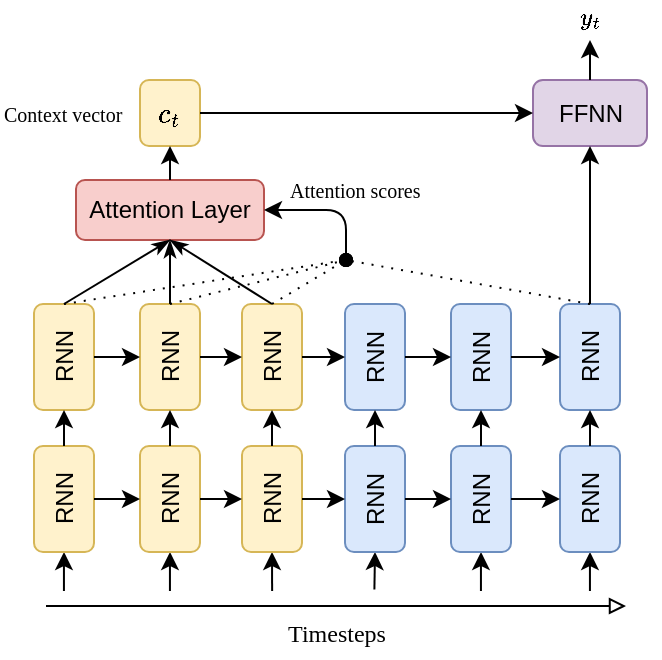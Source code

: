 <mxfile pages="1" version="11.2.8" type="github"><diagram id="mNvA7_34ZhxDh4VkclQN" name="Page-1"><mxGraphModel dx="813" dy="435" grid="1" gridSize="10" guides="1" tooltips="1" connect="1" arrows="1" fold="1" page="1" pageScale="1" pageWidth="850" pageHeight="1100" math="1" shadow="0"><root><mxCell id="0"/><mxCell id="1" parent="0"/><mxCell id="_nUqMNJ9ulPQI2ODcKf7-13" value="" style="endArrow=classic;html=1;exitX=0.498;exitY=-0.001;exitDx=0;exitDy=0;exitPerimeter=0;entryX=0;entryY=0.5;entryDx=0;entryDy=0;" parent="1" target="lKFW-4MaCTv4oDSXfOOm-2" edge="1"><mxGeometry width="50" height="50" relative="1" as="geometry"><mxPoint x="228.96" y="675.48" as="sourcePoint"/><mxPoint x="272.5" y="714.5" as="targetPoint"/></mxGeometry></mxCell><mxCell id="_nUqMNJ9ulPQI2ODcKf7-14" value="" style="endArrow=classic;html=1;exitX=0.498;exitY=-0.003;exitDx=0;exitDy=0;exitPerimeter=0;entryX=0;entryY=0.5;entryDx=0;entryDy=0;" parent="1" target="lKFW-4MaCTv4oDSXfOOm-3" edge="1"><mxGeometry width="50" height="50" relative="1" as="geometry"><mxPoint x="281.96" y="675.44" as="sourcePoint"/><mxPoint x="322.5" y="774.5" as="targetPoint"/></mxGeometry></mxCell><mxCell id="_nUqMNJ9ulPQI2ODcKf7-15" value="" style="endArrow=classic;html=1;exitX=0.503;exitY=-0.003;exitDx=0;exitDy=0;exitPerimeter=0;entryX=0;entryY=0.5;entryDx=0;entryDy=0;" parent="1" target="lKFW-4MaCTv4oDSXfOOm-4" edge="1"><mxGeometry width="50" height="50" relative="1" as="geometry"><mxPoint x="333.06" y="675.44" as="sourcePoint"/><mxPoint x="342.5" y="774.5" as="targetPoint"/></mxGeometry></mxCell><mxCell id="_nUqMNJ9ulPQI2ODcKf7-21" value="" style="endArrow=block;html=1;endFill=0;" parent="1" edge="1"><mxGeometry width="50" height="50" relative="1" as="geometry"><mxPoint x="220" y="683" as="sourcePoint"/><mxPoint x="510" y="683" as="targetPoint"/></mxGeometry></mxCell><mxCell id="_nUqMNJ9ulPQI2ODcKf7-22" value="Timesteps" style="text;html=1;resizable=0;points=[];autosize=1;align=center;verticalAlign=middle;spacingTop=-4;fontFamily=Georgia;" parent="1" vertex="1"><mxGeometry x="329.5" y="689" width="70" height="20" as="geometry"/></mxCell><mxCell id="lKFW-4MaCTv4oDSXfOOm-2" value="RNN" style="rounded=1;whiteSpace=wrap;html=1;fillColor=#fff2cc;strokeColor=#d6b656;shadow=0;glass=0;comic=0;rotation=-90;" parent="1" vertex="1"><mxGeometry x="202.5" y="614.5" width="53" height="30" as="geometry"/></mxCell><mxCell id="lKFW-4MaCTv4oDSXfOOm-3" value="RNN" style="rounded=1;whiteSpace=wrap;html=1;fillColor=#fff2cc;strokeColor=#d6b656;shadow=0;glass=0;comic=0;rotation=-90;" parent="1" vertex="1"><mxGeometry x="255.5" y="614.5" width="53" height="30" as="geometry"/></mxCell><mxCell id="lKFW-4MaCTv4oDSXfOOm-4" value="RNN" style="rounded=1;whiteSpace=wrap;html=1;fillColor=#fff2cc;strokeColor=#d6b656;shadow=0;glass=0;comic=0;rotation=-90;" parent="1" vertex="1"><mxGeometry x="306.5" y="614.5" width="53" height="30" as="geometry"/></mxCell><mxCell id="lKFW-4MaCTv4oDSXfOOm-9" value="" style="endArrow=classic;html=1;exitX=0.5;exitY=1;exitDx=0;exitDy=0;entryX=0.5;entryY=0;entryDx=0;entryDy=0;" parent="1" source="lKFW-4MaCTv4oDSXfOOm-2" target="lKFW-4MaCTv4oDSXfOOm-3" edge="1"><mxGeometry width="50" height="50" relative="1" as="geometry"><mxPoint x="203.0" y="639.5" as="sourcePoint"/><mxPoint x="224" y="639.5" as="targetPoint"/></mxGeometry></mxCell><mxCell id="lKFW-4MaCTv4oDSXfOOm-10" value="" style="endArrow=classic;html=1;exitX=0.5;exitY=1;exitDx=0;exitDy=0;entryX=0.5;entryY=0;entryDx=0;entryDy=0;" parent="1" source="lKFW-4MaCTv4oDSXfOOm-3" target="lKFW-4MaCTv4oDSXfOOm-4" edge="1"><mxGeometry width="50" height="50" relative="1" as="geometry"><mxPoint x="211.0" y="649.5" as="sourcePoint"/><mxPoint x="232" y="649.5" as="targetPoint"/></mxGeometry></mxCell><mxCell id="lKFW-4MaCTv4oDSXfOOm-12" value="RNN" style="rounded=1;whiteSpace=wrap;html=1;fillColor=#fff2cc;strokeColor=#d6b656;shadow=0;glass=0;comic=0;rotation=-90;" parent="1" vertex="1"><mxGeometry x="202.5" y="543.5" width="53" height="30" as="geometry"/></mxCell><mxCell id="lKFW-4MaCTv4oDSXfOOm-14" value="RNN" style="rounded=1;whiteSpace=wrap;html=1;fillColor=#fff2cc;strokeColor=#d6b656;shadow=0;glass=0;comic=0;rotation=-90;" parent="1" vertex="1"><mxGeometry x="255.5" y="543.5" width="53" height="30" as="geometry"/></mxCell><mxCell id="lKFW-4MaCTv4oDSXfOOm-18" value="RNN" style="rounded=1;whiteSpace=wrap;html=1;fillColor=#fff2cc;strokeColor=#d6b656;shadow=0;glass=0;comic=0;rotation=-90;" parent="1" vertex="1"><mxGeometry x="306.5" y="543.5" width="53" height="30" as="geometry"/></mxCell><mxCell id="lKFW-4MaCTv4oDSXfOOm-25" value="" style="endArrow=classic;html=1;entryX=0;entryY=0.5;entryDx=0;entryDy=0;exitX=1;exitY=0.5;exitDx=0;exitDy=0;" parent="1" source="lKFW-4MaCTv4oDSXfOOm-2" target="lKFW-4MaCTv4oDSXfOOm-12" edge="1"><mxGeometry width="50" height="50" relative="1" as="geometry"><mxPoint x="22.5" y="793.5" as="sourcePoint"/><mxPoint x="72.5" y="743.5" as="targetPoint"/></mxGeometry></mxCell><mxCell id="lKFW-4MaCTv4oDSXfOOm-26" value="" style="endArrow=classic;html=1;entryX=0;entryY=0.5;entryDx=0;entryDy=0;exitX=1;exitY=0.5;exitDx=0;exitDy=0;" parent="1" source="lKFW-4MaCTv4oDSXfOOm-3" target="lKFW-4MaCTv4oDSXfOOm-14" edge="1"><mxGeometry width="50" height="50" relative="1" as="geometry"><mxPoint x="237" y="613" as="sourcePoint"/><mxPoint x="237" y="595" as="targetPoint"/></mxGeometry></mxCell><mxCell id="lKFW-4MaCTv4oDSXfOOm-27" value="" style="endArrow=classic;html=1;entryX=0;entryY=0.5;entryDx=0;entryDy=0;exitX=1;exitY=0.5;exitDx=0;exitDy=0;" parent="1" source="lKFW-4MaCTv4oDSXfOOm-4" target="lKFW-4MaCTv4oDSXfOOm-18" edge="1"><mxGeometry width="50" height="50" relative="1" as="geometry"><mxPoint x="245" y="623" as="sourcePoint"/><mxPoint x="245" y="605" as="targetPoint"/></mxGeometry></mxCell><mxCell id="lKFW-4MaCTv4oDSXfOOm-38" value="" style="endArrow=classic;html=1;entryX=0.5;entryY=0;entryDx=0;entryDy=0;exitX=0.5;exitY=1;exitDx=0;exitDy=0;" parent="1" source="lKFW-4MaCTv4oDSXfOOm-14" target="lKFW-4MaCTv4oDSXfOOm-18" edge="1"><mxGeometry width="50" height="50" relative="1" as="geometry"><mxPoint x="262.5" y="532.5" as="sourcePoint"/><mxPoint x="262.5" y="513.5" as="targetPoint"/></mxGeometry></mxCell><mxCell id="lKFW-4MaCTv4oDSXfOOm-39" value="" style="endArrow=classic;html=1;entryX=0.5;entryY=0;entryDx=0;entryDy=0;exitX=0.5;exitY=1;exitDx=0;exitDy=0;" parent="1" source="lKFW-4MaCTv4oDSXfOOm-12" target="lKFW-4MaCTv4oDSXfOOm-14" edge="1"><mxGeometry width="50" height="50" relative="1" as="geometry"><mxPoint x="238" y="520" as="sourcePoint"/><mxPoint x="238" y="501.0" as="targetPoint"/></mxGeometry></mxCell><mxCell id="lKFW-4MaCTv4oDSXfOOm-90" value="" style="endArrow=classic;html=1;exitX=0.495;exitY=-0.04;exitDx=0;exitDy=0;exitPerimeter=0;entryX=0;entryY=0.5;entryDx=0;entryDy=0;" parent="1" target="lKFW-4MaCTv4oDSXfOOm-94" edge="1"><mxGeometry width="50" height="50" relative="1" as="geometry"><mxPoint x="384.2" y="674.7" as="sourcePoint"/><mxPoint x="402.412" y="716" as="targetPoint"/></mxGeometry></mxCell><mxCell id="lKFW-4MaCTv4oDSXfOOm-91" value="" style="endArrow=classic;html=1;exitX=0.498;exitY=-0.001;exitDx=0;exitDy=0;exitPerimeter=0;entryX=0;entryY=0.5;entryDx=0;entryDy=0;" parent="1" target="lKFW-4MaCTv4oDSXfOOm-95" edge="1"><mxGeometry width="50" height="50" relative="1" as="geometry"><mxPoint x="437.46" y="675.48" as="sourcePoint"/><mxPoint x="482.5" y="716" as="targetPoint"/></mxGeometry></mxCell><mxCell id="lKFW-4MaCTv4oDSXfOOm-92" value="" style="endArrow=classic;html=1;exitX=0.498;exitY=-0.003;exitDx=0;exitDy=0;exitPerimeter=0;entryX=0;entryY=0.5;entryDx=0;entryDy=0;" parent="1" target="lKFW-4MaCTv4oDSXfOOm-96" edge="1"><mxGeometry width="50" height="50" relative="1" as="geometry"><mxPoint x="491.96" y="675.44" as="sourcePoint"/><mxPoint x="532.5" y="776" as="targetPoint"/></mxGeometry></mxCell><mxCell id="lKFW-4MaCTv4oDSXfOOm-94" value="RNN" style="rounded=1;whiteSpace=wrap;html=1;fillColor=#dae8fc;strokeColor=#6c8ebf;shadow=0;glass=0;comic=0;rotation=-90;" parent="1" vertex="1"><mxGeometry x="358" y="614.5" width="53" height="30" as="geometry"/></mxCell><mxCell id="lKFW-4MaCTv4oDSXfOOm-95" value="RNN" style="rounded=1;whiteSpace=wrap;html=1;fillColor=#dae8fc;strokeColor=#6c8ebf;shadow=0;glass=0;comic=0;rotation=-90;" parent="1" vertex="1"><mxGeometry x="411" y="614.5" width="53" height="30" as="geometry"/></mxCell><mxCell id="lKFW-4MaCTv4oDSXfOOm-96" value="RNN" style="rounded=1;whiteSpace=wrap;html=1;fillColor=#dae8fc;strokeColor=#6c8ebf;shadow=0;glass=0;comic=0;rotation=-90;" parent="1" vertex="1"><mxGeometry x="465.5" y="614.5" width="53" height="30" as="geometry"/></mxCell><mxCell id="lKFW-4MaCTv4oDSXfOOm-98" value="" style="endArrow=classic;html=1;exitX=0.5;exitY=1;exitDx=0;exitDy=0;entryX=0.5;entryY=0;entryDx=0;entryDy=0;" parent="1" source="lKFW-4MaCTv4oDSXfOOm-94" target="lKFW-4MaCTv4oDSXfOOm-95" edge="1"><mxGeometry width="50" height="50" relative="1" as="geometry"><mxPoint x="322.5" y="796" as="sourcePoint"/><mxPoint x="372.5" y="746" as="targetPoint"/></mxGeometry></mxCell><mxCell id="lKFW-4MaCTv4oDSXfOOm-99" value="" style="endArrow=classic;html=1;exitX=0.5;exitY=1;exitDx=0;exitDy=0;entryX=0.5;entryY=0;entryDx=0;entryDy=0;" parent="1" source="lKFW-4MaCTv4oDSXfOOm-95" target="lKFW-4MaCTv4oDSXfOOm-96" edge="1"><mxGeometry width="50" height="50" relative="1" as="geometry"><mxPoint x="413.0" y="641" as="sourcePoint"/><mxPoint x="434" y="641" as="targetPoint"/></mxGeometry></mxCell><mxCell id="lKFW-4MaCTv4oDSXfOOm-101" value="RNN" style="rounded=1;whiteSpace=wrap;html=1;fillColor=#dae8fc;strokeColor=#6c8ebf;shadow=0;glass=0;comic=0;rotation=-90;" parent="1" vertex="1"><mxGeometry x="358" y="543.5" width="53" height="30" as="geometry"/></mxCell><mxCell id="lKFW-4MaCTv4oDSXfOOm-102" value="RNN" style="rounded=1;whiteSpace=wrap;html=1;fillColor=#dae8fc;strokeColor=#6c8ebf;shadow=0;glass=0;comic=0;rotation=-90;" parent="1" vertex="1"><mxGeometry x="411" y="543.5" width="53" height="30" as="geometry"/></mxCell><mxCell id="lKFW-4MaCTv4oDSXfOOm-104" value="RNN" style="rounded=1;whiteSpace=wrap;html=1;fillColor=#dae8fc;strokeColor=#6c8ebf;shadow=0;glass=0;comic=0;rotation=-90;" parent="1" vertex="1"><mxGeometry x="465.5" y="543.5" width="53" height="30" as="geometry"/></mxCell><mxCell id="lKFW-4MaCTv4oDSXfOOm-109" value="" style="endArrow=classic;html=1;entryX=0;entryY=0.5;entryDx=0;entryDy=0;exitX=1;exitY=0.5;exitDx=0;exitDy=0;" parent="1" source="lKFW-4MaCTv4oDSXfOOm-94" target="lKFW-4MaCTv4oDSXfOOm-101" edge="1"><mxGeometry width="50" height="50" relative="1" as="geometry"><mxPoint x="232.5" y="795" as="sourcePoint"/><mxPoint x="282.5" y="745" as="targetPoint"/></mxGeometry></mxCell><mxCell id="lKFW-4MaCTv4oDSXfOOm-111" value="" style="endArrow=classic;html=1;entryX=0;entryY=0.5;entryDx=0;entryDy=0;exitX=1;exitY=0.5;exitDx=0;exitDy=0;" parent="1" source="lKFW-4MaCTv4oDSXfOOm-95" target="lKFW-4MaCTv4oDSXfOOm-102" edge="1"><mxGeometry width="50" height="50" relative="1" as="geometry"><mxPoint x="232.5" y="795" as="sourcePoint"/><mxPoint x="282.5" y="745" as="targetPoint"/></mxGeometry></mxCell><mxCell id="lKFW-4MaCTv4oDSXfOOm-112" value="" style="endArrow=classic;html=1;entryX=0;entryY=0.5;entryDx=0;entryDy=0;exitX=1;exitY=0.5;exitDx=0;exitDy=0;" parent="1" source="lKFW-4MaCTv4oDSXfOOm-96" target="lKFW-4MaCTv4oDSXfOOm-104" edge="1"><mxGeometry width="50" height="50" relative="1" as="geometry"><mxPoint x="447" y="614.5" as="sourcePoint"/><mxPoint x="447" y="596.5" as="targetPoint"/></mxGeometry></mxCell><mxCell id="lKFW-4MaCTv4oDSXfOOm-121" value="" style="endArrow=classic;html=1;entryX=0.5;entryY=0;entryDx=0;entryDy=0;exitX=0.5;exitY=1;exitDx=0;exitDy=0;" parent="1" source="lKFW-4MaCTv4oDSXfOOm-101" target="lKFW-4MaCTv4oDSXfOOm-102" edge="1"><mxGeometry width="50" height="50" relative="1" as="geometry"><mxPoint x="428" y="501.5" as="sourcePoint"/><mxPoint x="428" y="482.5" as="targetPoint"/></mxGeometry></mxCell><mxCell id="lKFW-4MaCTv4oDSXfOOm-123" value="" style="endArrow=classic;html=1;entryX=0.5;entryY=0;entryDx=0;entryDy=0;exitX=0.5;exitY=1;exitDx=0;exitDy=0;" parent="1" source="lKFW-4MaCTv4oDSXfOOm-102" target="lKFW-4MaCTv4oDSXfOOm-104" edge="1"><mxGeometry width="50" height="50" relative="1" as="geometry"><mxPoint x="448" y="521.5" as="sourcePoint"/><mxPoint x="448" y="502.5" as="targetPoint"/></mxGeometry></mxCell><mxCell id="lKFW-4MaCTv4oDSXfOOm-138" value="" style="endArrow=classic;html=1;exitX=0.5;exitY=1;exitDx=0;exitDy=0;entryX=0.5;entryY=0;entryDx=0;entryDy=0;" parent="1" source="lKFW-4MaCTv4oDSXfOOm-4" target="lKFW-4MaCTv4oDSXfOOm-94" edge="1"><mxGeometry width="50" height="50" relative="1" as="geometry"><mxPoint x="160" y="790" as="sourcePoint"/><mxPoint x="210" y="740" as="targetPoint"/></mxGeometry></mxCell><mxCell id="lKFW-4MaCTv4oDSXfOOm-139" value="" style="endArrow=classic;html=1;exitX=0.5;exitY=1;exitDx=0;exitDy=0;entryX=0.5;entryY=0;entryDx=0;entryDy=0;" parent="1" source="lKFW-4MaCTv4oDSXfOOm-18" target="lKFW-4MaCTv4oDSXfOOm-101" edge="1"><mxGeometry width="50" height="50" relative="1" as="geometry"><mxPoint x="358" y="639.5" as="sourcePoint"/><mxPoint x="379.5" y="639.5" as="targetPoint"/></mxGeometry></mxCell><mxCell id="Pk3oVHjxTpcsGzgy1pRq-3" value="Attention Layer" style="rounded=1;whiteSpace=wrap;html=1;fillColor=#f8cecc;strokeColor=#b85450;shadow=0;glass=0;comic=0;rotation=0;" parent="1" vertex="1"><mxGeometry x="235" y="470" width="94" height="30" as="geometry"/></mxCell><mxCell id="Pk3oVHjxTpcsGzgy1pRq-5" value="" style="endArrow=classicThin;html=1;entryX=0.5;entryY=1;entryDx=0;entryDy=0;exitX=1;exitY=0.5;exitDx=0;exitDy=0;endFill=1;" parent="1" source="lKFW-4MaCTv4oDSXfOOm-12" target="Pk3oVHjxTpcsGzgy1pRq-3" edge="1"><mxGeometry width="50" height="50" relative="1" as="geometry"><mxPoint x="188" y="542" as="sourcePoint"/><mxPoint x="265.5" y="500" as="targetPoint"/></mxGeometry></mxCell><mxCell id="Pk3oVHjxTpcsGzgy1pRq-6" value="" style="endArrow=classicThin;html=1;entryX=0.5;entryY=1;entryDx=0;entryDy=0;exitX=1;exitY=0.5;exitDx=0;exitDy=0;endFill=1;" parent="1" source="lKFW-4MaCTv4oDSXfOOm-14" target="Pk3oVHjxTpcsGzgy1pRq-3" edge="1"><mxGeometry width="50" height="50" relative="1" as="geometry"><mxPoint x="198" y="552" as="sourcePoint"/><mxPoint x="275.5" y="510" as="targetPoint"/></mxGeometry></mxCell><mxCell id="Pk3oVHjxTpcsGzgy1pRq-7" value="" style="endArrow=classicThin;html=1;entryX=0.5;entryY=1;entryDx=0;entryDy=0;exitX=1;exitY=0.5;exitDx=0;exitDy=0;endFill=1;" parent="1" source="lKFW-4MaCTv4oDSXfOOm-18" target="Pk3oVHjxTpcsGzgy1pRq-3" edge="1"><mxGeometry width="50" height="50" relative="1" as="geometry"><mxPoint x="208" y="562" as="sourcePoint"/><mxPoint x="285.5" y="520" as="targetPoint"/></mxGeometry></mxCell><mxCell id="Pk3oVHjxTpcsGzgy1pRq-8" value="$$c_{t}$$" style="rounded=1;whiteSpace=wrap;html=1;fillColor=#fff2cc;strokeColor=#d6b656;shadow=0;glass=0;comic=0;rotation=0;" parent="1" vertex="1"><mxGeometry x="267" y="420" width="30" height="33" as="geometry"/></mxCell><mxCell id="Pk3oVHjxTpcsGzgy1pRq-12" value="" style="endArrow=classic;html=1;entryX=0.5;entryY=1;entryDx=0;entryDy=0;exitX=0.5;exitY=0;exitDx=0;exitDy=0;" parent="1" source="Pk3oVHjxTpcsGzgy1pRq-3" target="Pk3oVHjxTpcsGzgy1pRq-8" edge="1"><mxGeometry width="50" height="50" relative="1" as="geometry"><mxPoint x="170" y="790" as="sourcePoint"/><mxPoint x="220" y="740" as="targetPoint"/></mxGeometry></mxCell><mxCell id="Pk3oVHjxTpcsGzgy1pRq-13" value="" style="endArrow=oval;html=1;exitX=1;exitY=0.5;exitDx=0;exitDy=0;dashed=1;dashPattern=1 4;endFill=1;" parent="1" source="lKFW-4MaCTv4oDSXfOOm-12" edge="1"><mxGeometry width="50" height="50" relative="1" as="geometry"><mxPoint x="130" y="550" as="sourcePoint"/><mxPoint x="370" y="510" as="targetPoint"/></mxGeometry></mxCell><mxCell id="Pk3oVHjxTpcsGzgy1pRq-15" value="" style="endArrow=oval;html=1;exitX=1;exitY=0.5;exitDx=0;exitDy=0;dashed=1;dashPattern=1 4;endFill=1;" parent="1" source="lKFW-4MaCTv4oDSXfOOm-14" edge="1"><mxGeometry width="50" height="50" relative="1" as="geometry"><mxPoint x="110" y="600" as="sourcePoint"/><mxPoint x="370" y="510" as="targetPoint"/></mxGeometry></mxCell><mxCell id="Pk3oVHjxTpcsGzgy1pRq-16" value="" style="endArrow=oval;html=1;exitX=1;exitY=0.5;exitDx=0;exitDy=0;dashed=1;dashPattern=1 4;endFill=1;" parent="1" source="lKFW-4MaCTv4oDSXfOOm-18" edge="1"><mxGeometry width="50" height="50" relative="1" as="geometry"><mxPoint x="120" y="580" as="sourcePoint"/><mxPoint x="370" y="510" as="targetPoint"/></mxGeometry></mxCell><mxCell id="Pk3oVHjxTpcsGzgy1pRq-17" value="" style="endArrow=oval;html=1;exitX=1;exitY=0.5;exitDx=0;exitDy=0;dashed=1;dashPattern=1 4;endFill=1;" parent="1" source="lKFW-4MaCTv4oDSXfOOm-104" edge="1"><mxGeometry width="50" height="50" relative="1" as="geometry"><mxPoint x="415.5" y="510" as="sourcePoint"/><mxPoint x="370" y="510" as="targetPoint"/></mxGeometry></mxCell><mxCell id="Pk3oVHjxTpcsGzgy1pRq-18" value="" style="edgeStyle=elbowEdgeStyle;elbow=horizontal;endArrow=classic;html=1;entryX=1;entryY=0.5;entryDx=0;entryDy=0;" parent="1" target="Pk3oVHjxTpcsGzgy1pRq-3" edge="1"><mxGeometry width="50" height="50" relative="1" as="geometry"><mxPoint x="370" y="510" as="sourcePoint"/><mxPoint x="330" y="480" as="targetPoint"/><Array as="points"><mxPoint x="370" y="490"/></Array></mxGeometry></mxCell><mxCell id="Pk3oVHjxTpcsGzgy1pRq-19" value="Attention scores" style="text;html=1;resizable=0;points=[];autosize=1;align=left;verticalAlign=top;spacingTop=-4;fontFamily=Georgia;fontSize=10;" parent="1" vertex="1"><mxGeometry x="339.5" y="467" width="90" height="10" as="geometry"/></mxCell><mxCell id="Pk3oVHjxTpcsGzgy1pRq-20" value="FFNN" style="rounded=1;whiteSpace=wrap;html=1;fillColor=#e1d5e7;strokeColor=#9673a6;shadow=0;glass=0;comic=0;rotation=0;" parent="1" vertex="1"><mxGeometry x="463.5" y="420" width="57" height="33" as="geometry"/></mxCell><mxCell id="Pk3oVHjxTpcsGzgy1pRq-21" value="" style="endArrow=classic;html=1;fontFamily=Georgia;fontSize=10;exitX=1;exitY=0.5;exitDx=0;exitDy=0;entryX=0;entryY=0.5;entryDx=0;entryDy=0;" parent="1" source="Pk3oVHjxTpcsGzgy1pRq-8" target="Pk3oVHjxTpcsGzgy1pRq-20" edge="1"><mxGeometry width="50" height="50" relative="1" as="geometry"><mxPoint x="140" y="527" as="sourcePoint"/><mxPoint x="190" y="477" as="targetPoint"/></mxGeometry></mxCell><mxCell id="Pk3oVHjxTpcsGzgy1pRq-22" value="" style="endArrow=classic;html=1;fontFamily=Georgia;fontSize=10;entryX=0.5;entryY=1;entryDx=0;entryDy=0;exitX=1;exitY=0.5;exitDx=0;exitDy=0;" parent="1" source="lKFW-4MaCTv4oDSXfOOm-104" target="Pk3oVHjxTpcsGzgy1pRq-20" edge="1"><mxGeometry width="50" height="50" relative="1" as="geometry"><mxPoint x="170" y="790" as="sourcePoint"/><mxPoint x="220" y="740" as="targetPoint"/></mxGeometry></mxCell><mxCell id="Pk3oVHjxTpcsGzgy1pRq-28" value="Context vector" style="text;html=1;resizable=0;points=[];autosize=1;align=left;verticalAlign=top;spacingTop=-4;fontFamily=Georgia;fontSize=10;" parent="1" vertex="1"><mxGeometry x="197" y="428.5" width="80" height="10" as="geometry"/></mxCell><mxCell id="Pk3oVHjxTpcsGzgy1pRq-30" value="$$y_{t}$$" style="text;html=1;resizable=0;points=[];autosize=1;align=center;verticalAlign=middle;spacingTop=-4;fontFamily=Georgia;" parent="1" vertex="1"><mxGeometry x="457" y="380" width="70" height="20" as="geometry"/></mxCell><mxCell id="Pk3oVHjxTpcsGzgy1pRq-31" value="" style="endArrow=classic;html=1;fontFamily=Georgia;fontSize=12;exitX=0.5;exitY=0;exitDx=0;exitDy=0;" parent="1" source="Pk3oVHjxTpcsGzgy1pRq-20" target="Pk3oVHjxTpcsGzgy1pRq-30" edge="1"><mxGeometry width="50" height="50" relative="1" as="geometry"><mxPoint x="550" y="510" as="sourcePoint"/><mxPoint x="600" y="460" as="targetPoint"/></mxGeometry></mxCell></root></mxGraphModel></diagram></mxfile>